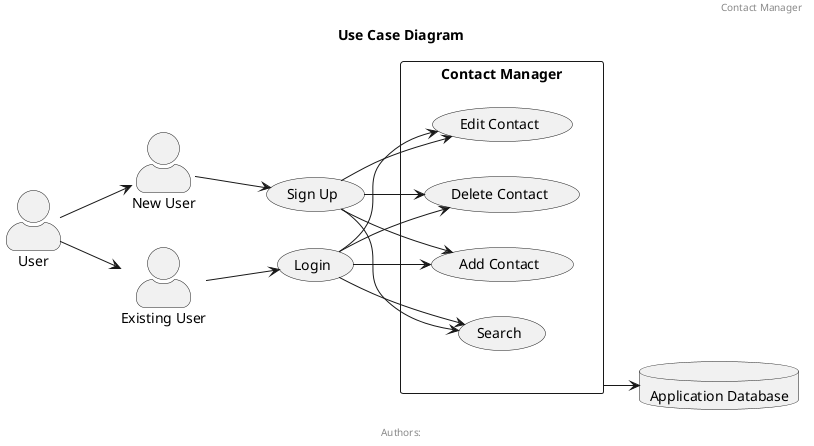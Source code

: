 @startumlheader Contact Managerfooter Authors:title Use Case Diagram'diagram directionleft to right direction'user appearanceskinparam actorStyle awesome'participantsactor "New User" as nuseractor "Existing User" as euserdatabase "Application Database" as data'use casesusecase "Sign Up" as UCausecase "Login" as UCbrectangle "Contact Manager" as contacts{    usecase "Add Contact" as UC1    usecase "Search" as UC2    usecase "Edit Contact" as UC3    usecase "Delete Contact" as UC4}'connections:User: --> nuser:User: --> eusernuser --> UCaeuser --> UCbUCa --> UC1UCa --> UC2UCa --> UC3UCa --> UC4UCb --> UC1UCb --> UC2UCb --> UC3UCb --> UC4contacts --> data@enduml